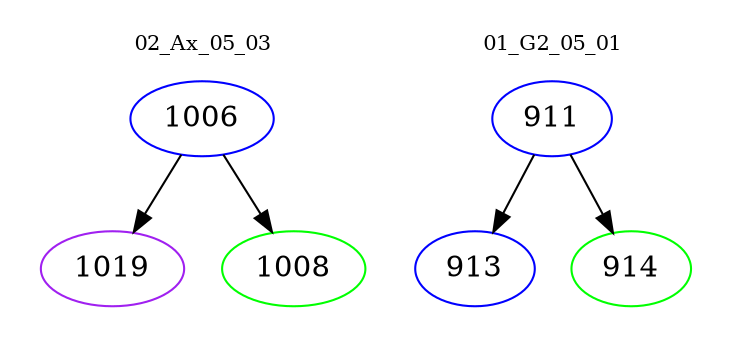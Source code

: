 digraph{
subgraph cluster_0 {
color = white
label = "02_Ax_05_03";
fontsize=10;
T0_1006 [label="1006", color="blue"]
T0_1006 -> T0_1019 [color="black"]
T0_1019 [label="1019", color="purple"]
T0_1006 -> T0_1008 [color="black"]
T0_1008 [label="1008", color="green"]
}
subgraph cluster_1 {
color = white
label = "01_G2_05_01";
fontsize=10;
T1_911 [label="911", color="blue"]
T1_911 -> T1_913 [color="black"]
T1_913 [label="913", color="blue"]
T1_911 -> T1_914 [color="black"]
T1_914 [label="914", color="green"]
}
}
